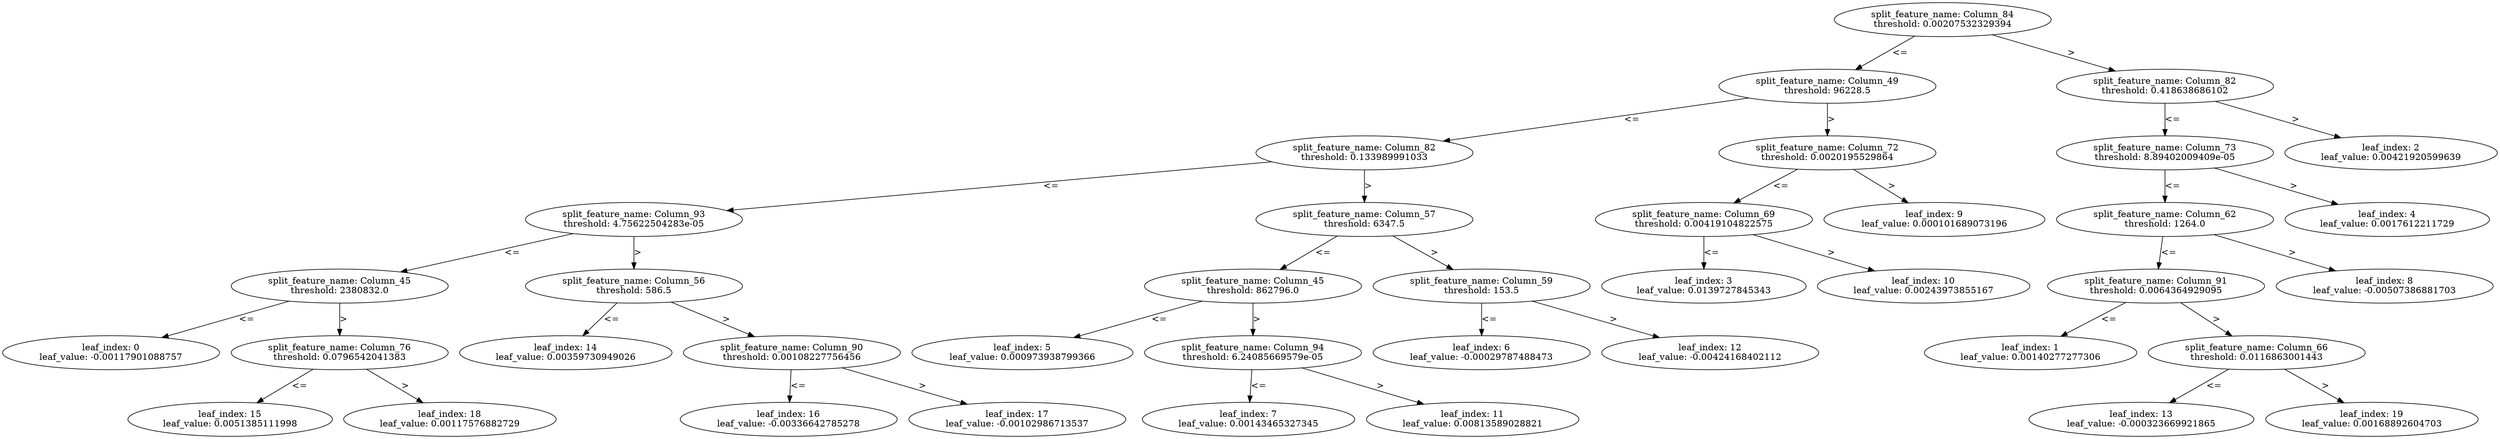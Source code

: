 digraph Tree82 {
	split0 [label="split_feature_name: Column_84\nthreshold: 0.00207532329394"]
	split2 [label="split_feature_name: Column_49\nthreshold: 96228.5"]
	split4 [label="split_feature_name: Column_82\nthreshold: 0.133989991033"]
	split13 [label="split_feature_name: Column_93\nthreshold: 4.75622504283e-05"]
	split14 [label="split_feature_name: Column_45\nthreshold: 2380832.0"]
	leaf0 [label="leaf_index: 0\nleaf_value: -0.00117901088757"]
	split14 -> leaf0 [label="<="]
	split17 [label="split_feature_name: Column_76\nthreshold: 0.0796542041383"]
	leaf15 [label="leaf_index: 15\nleaf_value: 0.0051385111998"]
	split17 -> leaf15 [label="<="]
	leaf18 [label="leaf_index: 18\nleaf_value: 0.00117576882729"]
	split17 -> leaf18 [label=">"]
	split14 -> split17 [label=">"]
	split13 -> split14 [label="<="]
	split15 [label="split_feature_name: Column_56\nthreshold: 586.5"]
	leaf14 [label="leaf_index: 14\nleaf_value: 0.00359730949026"]
	split15 -> leaf14 [label="<="]
	split16 [label="split_feature_name: Column_90\nthreshold: 0.00108227756456"]
	leaf16 [label="leaf_index: 16\nleaf_value: -0.00336642785278"]
	split16 -> leaf16 [label="<="]
	leaf17 [label="leaf_index: 17\nleaf_value: -0.00102986713537"]
	split16 -> leaf17 [label=">"]
	split15 -> split16 [label=">"]
	split13 -> split15 [label=">"]
	split4 -> split13 [label="<="]
	split5 [label="split_feature_name: Column_57\nthreshold: 6347.5"]
	split6 [label="split_feature_name: Column_45\nthreshold: 862796.0"]
	leaf5 [label="leaf_index: 5\nleaf_value: 0.000973938799366"]
	split6 -> leaf5 [label="<="]
	split10 [label="split_feature_name: Column_94\nthreshold: 6.24085669579e-05"]
	leaf7 [label="leaf_index: 7\nleaf_value: 0.00143465327345"]
	split10 -> leaf7 [label="<="]
	leaf11 [label="leaf_index: 11\nleaf_value: 0.00813589028821"]
	split10 -> leaf11 [label=">"]
	split6 -> split10 [label=">"]
	split5 -> split6 [label="<="]
	split11 [label="split_feature_name: Column_59\nthreshold: 153.5"]
	leaf6 [label="leaf_index: 6\nleaf_value: -0.00029787488473"]
	split11 -> leaf6 [label="<="]
	leaf12 [label="leaf_index: 12\nleaf_value: -0.00424168402112"]
	split11 -> leaf12 [label=">"]
	split5 -> split11 [label=">"]
	split4 -> split5 [label=">"]
	split2 -> split4 [label="<="]
	split8 [label="split_feature_name: Column_72\nthreshold: 0.0020195529864"]
	split9 [label="split_feature_name: Column_69\nthreshold: 0.00419104822575"]
	leaf3 [label="leaf_index: 3\nleaf_value: 0.0139727845343"]
	split9 -> leaf3 [label="<="]
	leaf10 [label="leaf_index: 10\nleaf_value: 0.00243973855167"]
	split9 -> leaf10 [label=">"]
	split8 -> split9 [label="<="]
	leaf9 [label="leaf_index: 9\nleaf_value: 0.000101689073196"]
	split8 -> leaf9 [label=">"]
	split2 -> split8 [label=">"]
	split0 -> split2 [label="<="]
	split1 [label="split_feature_name: Column_82\nthreshold: 0.418638686102"]
	split3 [label="split_feature_name: Column_73\nthreshold: 8.89402009409e-05"]
	split7 [label="split_feature_name: Column_62\nthreshold: 1264.0"]
	split12 [label="split_feature_name: Column_91\nthreshold: 0.0064364929095"]
	leaf1 [label="leaf_index: 1\nleaf_value: 0.00140277277306"]
	split12 -> leaf1 [label="<="]
	split18 [label="split_feature_name: Column_66\nthreshold: 0.0116863001443"]
	leaf13 [label="leaf_index: 13\nleaf_value: -0.000323669921865"]
	split18 -> leaf13 [label="<="]
	leaf19 [label="leaf_index: 19\nleaf_value: 0.00168892604703"]
	split18 -> leaf19 [label=">"]
	split12 -> split18 [label=">"]
	split7 -> split12 [label="<="]
	leaf8 [label="leaf_index: 8\nleaf_value: -0.00507386881703"]
	split7 -> leaf8 [label=">"]
	split3 -> split7 [label="<="]
	leaf4 [label="leaf_index: 4\nleaf_value: 0.0017612211729"]
	split3 -> leaf4 [label=">"]
	split1 -> split3 [label="<="]
	leaf2 [label="leaf_index: 2\nleaf_value: 0.00421920599639"]
	split1 -> leaf2 [label=">"]
	split0 -> split1 [label=">"]
}
